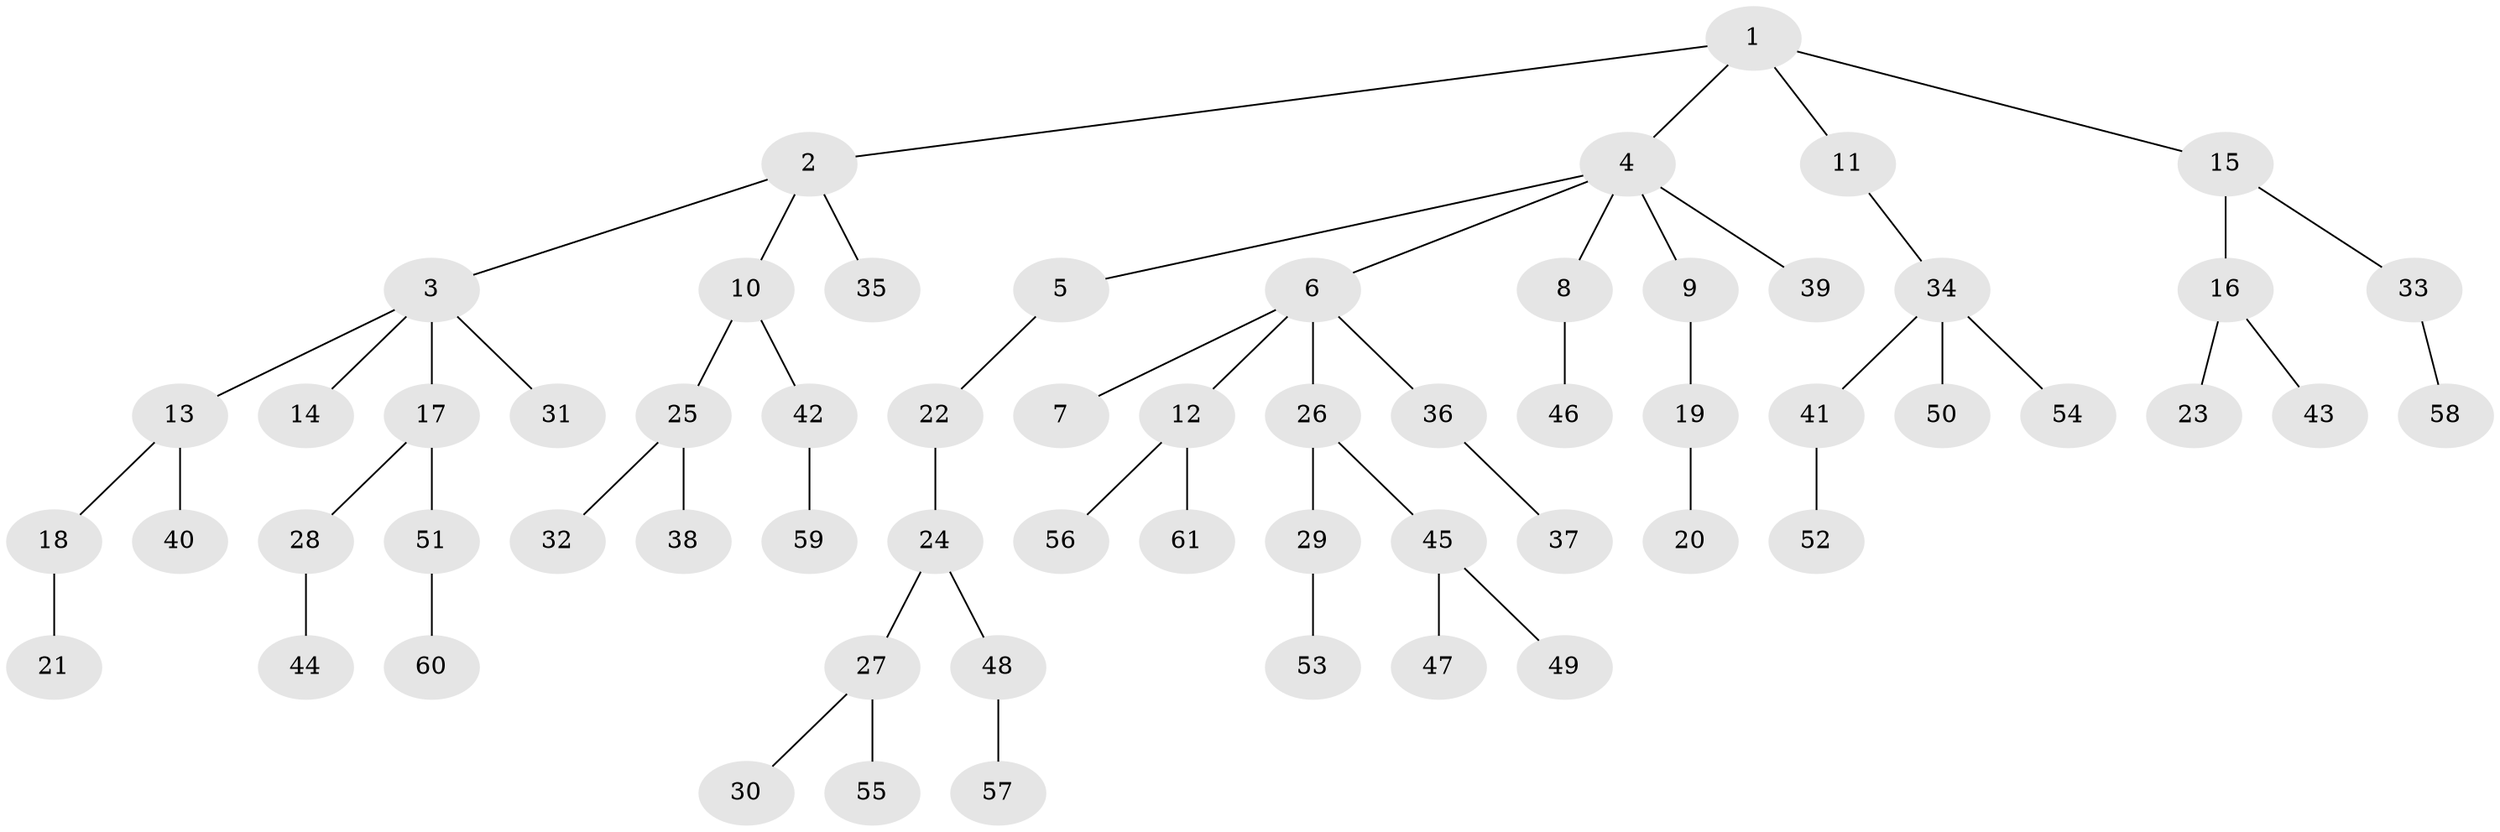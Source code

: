 // coarse degree distribution, {6: 0.023809523809523808, 4: 0.09523809523809523, 5: 0.023809523809523808, 2: 0.21428571428571427, 3: 0.11904761904761904, 1: 0.5238095238095238}
// Generated by graph-tools (version 1.1) at 2025/52/02/27/25 19:52:10]
// undirected, 61 vertices, 60 edges
graph export_dot {
graph [start="1"]
  node [color=gray90,style=filled];
  1;
  2;
  3;
  4;
  5;
  6;
  7;
  8;
  9;
  10;
  11;
  12;
  13;
  14;
  15;
  16;
  17;
  18;
  19;
  20;
  21;
  22;
  23;
  24;
  25;
  26;
  27;
  28;
  29;
  30;
  31;
  32;
  33;
  34;
  35;
  36;
  37;
  38;
  39;
  40;
  41;
  42;
  43;
  44;
  45;
  46;
  47;
  48;
  49;
  50;
  51;
  52;
  53;
  54;
  55;
  56;
  57;
  58;
  59;
  60;
  61;
  1 -- 2;
  1 -- 4;
  1 -- 11;
  1 -- 15;
  2 -- 3;
  2 -- 10;
  2 -- 35;
  3 -- 13;
  3 -- 14;
  3 -- 17;
  3 -- 31;
  4 -- 5;
  4 -- 6;
  4 -- 8;
  4 -- 9;
  4 -- 39;
  5 -- 22;
  6 -- 7;
  6 -- 12;
  6 -- 26;
  6 -- 36;
  8 -- 46;
  9 -- 19;
  10 -- 25;
  10 -- 42;
  11 -- 34;
  12 -- 56;
  12 -- 61;
  13 -- 18;
  13 -- 40;
  15 -- 16;
  15 -- 33;
  16 -- 23;
  16 -- 43;
  17 -- 28;
  17 -- 51;
  18 -- 21;
  19 -- 20;
  22 -- 24;
  24 -- 27;
  24 -- 48;
  25 -- 32;
  25 -- 38;
  26 -- 29;
  26 -- 45;
  27 -- 30;
  27 -- 55;
  28 -- 44;
  29 -- 53;
  33 -- 58;
  34 -- 41;
  34 -- 50;
  34 -- 54;
  36 -- 37;
  41 -- 52;
  42 -- 59;
  45 -- 47;
  45 -- 49;
  48 -- 57;
  51 -- 60;
}
